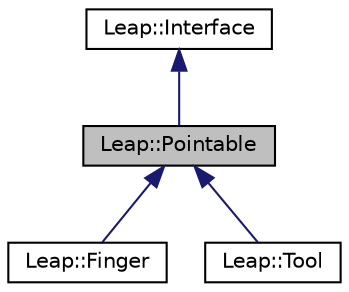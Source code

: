 digraph "Leap::Pointable"
{
  edge [fontname="Helvetica",fontsize="10",labelfontname="Helvetica",labelfontsize="10"];
  node [fontname="Helvetica",fontsize="10",shape=record];
  Node0 [label="Leap::Pointable",height=0.2,width=0.4,color="black", fillcolor="grey75", style="filled", fontcolor="black"];
  Node1 -> Node0 [dir="back",color="midnightblue",fontsize="10",style="solid",fontname="Helvetica"];
  Node1 [label="Leap::Interface",height=0.2,width=0.4,color="black", fillcolor="white", style="filled",URL="$class_leap_1_1_interface.html"];
  Node0 -> Node2 [dir="back",color="midnightblue",fontsize="10",style="solid",fontname="Helvetica"];
  Node2 [label="Leap::Finger",height=0.2,width=0.4,color="black", fillcolor="white", style="filled",URL="$class_leap_1_1_finger.html"];
  Node0 -> Node3 [dir="back",color="midnightblue",fontsize="10",style="solid",fontname="Helvetica"];
  Node3 [label="Leap::Tool",height=0.2,width=0.4,color="black", fillcolor="white", style="filled",URL="$class_leap_1_1_tool.html"];
}
